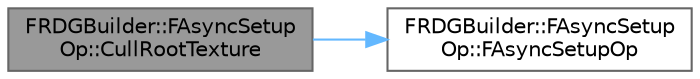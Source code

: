 digraph "FRDGBuilder::FAsyncSetupOp::CullRootTexture"
{
 // INTERACTIVE_SVG=YES
 // LATEX_PDF_SIZE
  bgcolor="transparent";
  edge [fontname=Helvetica,fontsize=10,labelfontname=Helvetica,labelfontsize=10];
  node [fontname=Helvetica,fontsize=10,shape=box,height=0.2,width=0.4];
  rankdir="LR";
  Node1 [id="Node000001",label="FRDGBuilder::FAsyncSetup\lOp::CullRootTexture",height=0.2,width=0.4,color="gray40", fillcolor="grey60", style="filled", fontcolor="black",tooltip=" "];
  Node1 -> Node2 [id="edge1_Node000001_Node000002",color="steelblue1",style="solid",tooltip=" "];
  Node2 [id="Node000002",label="FRDGBuilder::FAsyncSetup\lOp::FAsyncSetupOp",height=0.2,width=0.4,color="grey40", fillcolor="white", style="filled",URL="$d8/d36/structFRDGBuilder_1_1FAsyncSetupOp.html#af5077ad458dbd25c6ecf2835c07b41d6",tooltip=" "];
}
